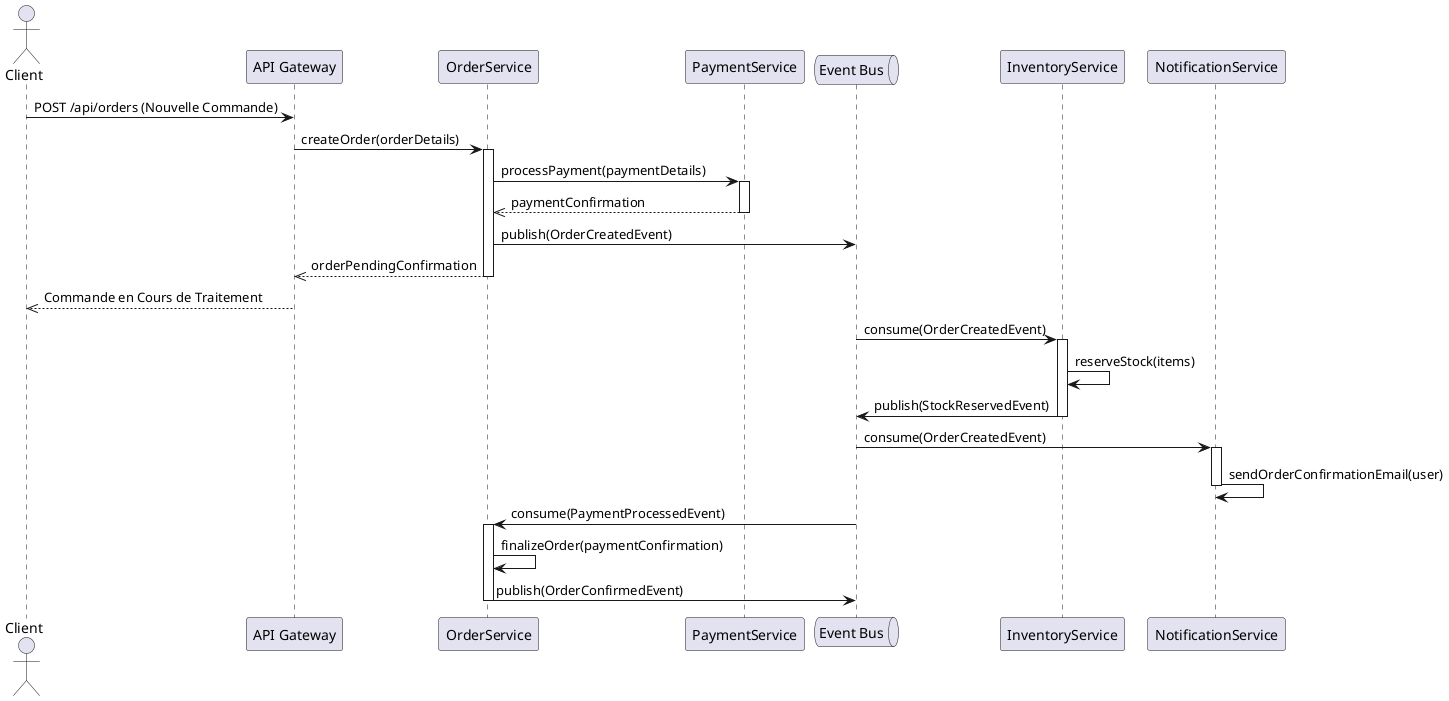 @startuml
actor "Client" as User
participant "API Gateway" as GW
participant "OrderService" as OS
participant "PaymentService" as PS
queue "Event Bus" as EB
participant "InventoryService" as IS
participant "NotificationService" as NS

User -> GW : POST /api/orders (Nouvelle Commande)
GW -> OS : createOrder(orderDetails)
activate OS
OS -> PS : processPayment(paymentDetails)
activate PS
PS -->> OS : paymentConfirmation
deactivate PS
OS -> EB : publish(OrderCreatedEvent)
OS -->> GW : orderPendingConfirmation
deactivate OS
GW -->> User : Commande en Cours de Traitement

EB -> IS : consume(OrderCreatedEvent)
activate IS
IS -> IS : reserveStock(items)
IS -> EB : publish(StockReservedEvent)
deactivate IS

EB -> NS : consume(OrderCreatedEvent)
activate NS
NS -> NS : sendOrderConfirmationEmail(user)
deactivate NS

EB -> OS : consume(PaymentProcessedEvent)
activate OS
OS -> OS : finalizeOrder(paymentConfirmation)
OS -> EB : publish(OrderConfirmedEvent)
deactivate OS
@enduml